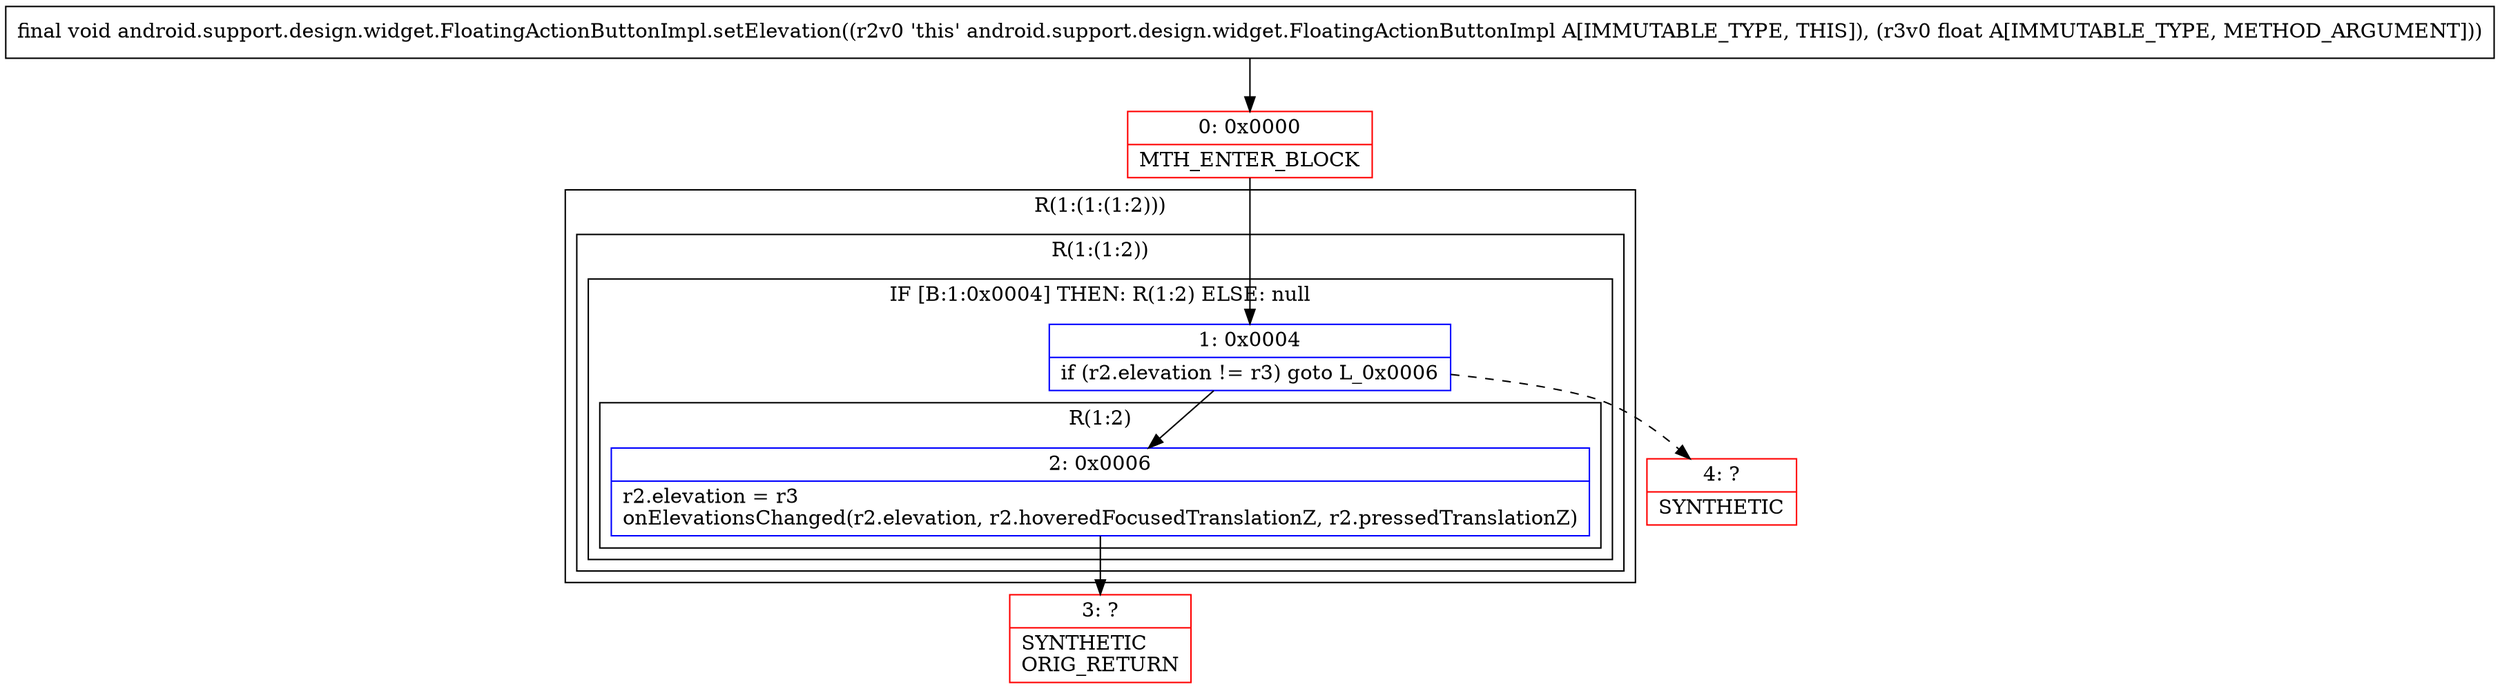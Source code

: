 digraph "CFG forandroid.support.design.widget.FloatingActionButtonImpl.setElevation(F)V" {
subgraph cluster_Region_1427566446 {
label = "R(1:(1:(1:2)))";
node [shape=record,color=blue];
subgraph cluster_Region_1226684010 {
label = "R(1:(1:2))";
node [shape=record,color=blue];
subgraph cluster_IfRegion_1151750895 {
label = "IF [B:1:0x0004] THEN: R(1:2) ELSE: null";
node [shape=record,color=blue];
Node_1 [shape=record,label="{1\:\ 0x0004|if (r2.elevation != r3) goto L_0x0006\l}"];
subgraph cluster_Region_865123093 {
label = "R(1:2)";
node [shape=record,color=blue];
Node_2 [shape=record,label="{2\:\ 0x0006|r2.elevation = r3\lonElevationsChanged(r2.elevation, r2.hoveredFocusedTranslationZ, r2.pressedTranslationZ)\l}"];
}
}
}
}
Node_0 [shape=record,color=red,label="{0\:\ 0x0000|MTH_ENTER_BLOCK\l}"];
Node_3 [shape=record,color=red,label="{3\:\ ?|SYNTHETIC\lORIG_RETURN\l}"];
Node_4 [shape=record,color=red,label="{4\:\ ?|SYNTHETIC\l}"];
MethodNode[shape=record,label="{final void android.support.design.widget.FloatingActionButtonImpl.setElevation((r2v0 'this' android.support.design.widget.FloatingActionButtonImpl A[IMMUTABLE_TYPE, THIS]), (r3v0 float A[IMMUTABLE_TYPE, METHOD_ARGUMENT])) }"];
MethodNode -> Node_0;
Node_1 -> Node_2;
Node_1 -> Node_4[style=dashed];
Node_2 -> Node_3;
Node_0 -> Node_1;
}

